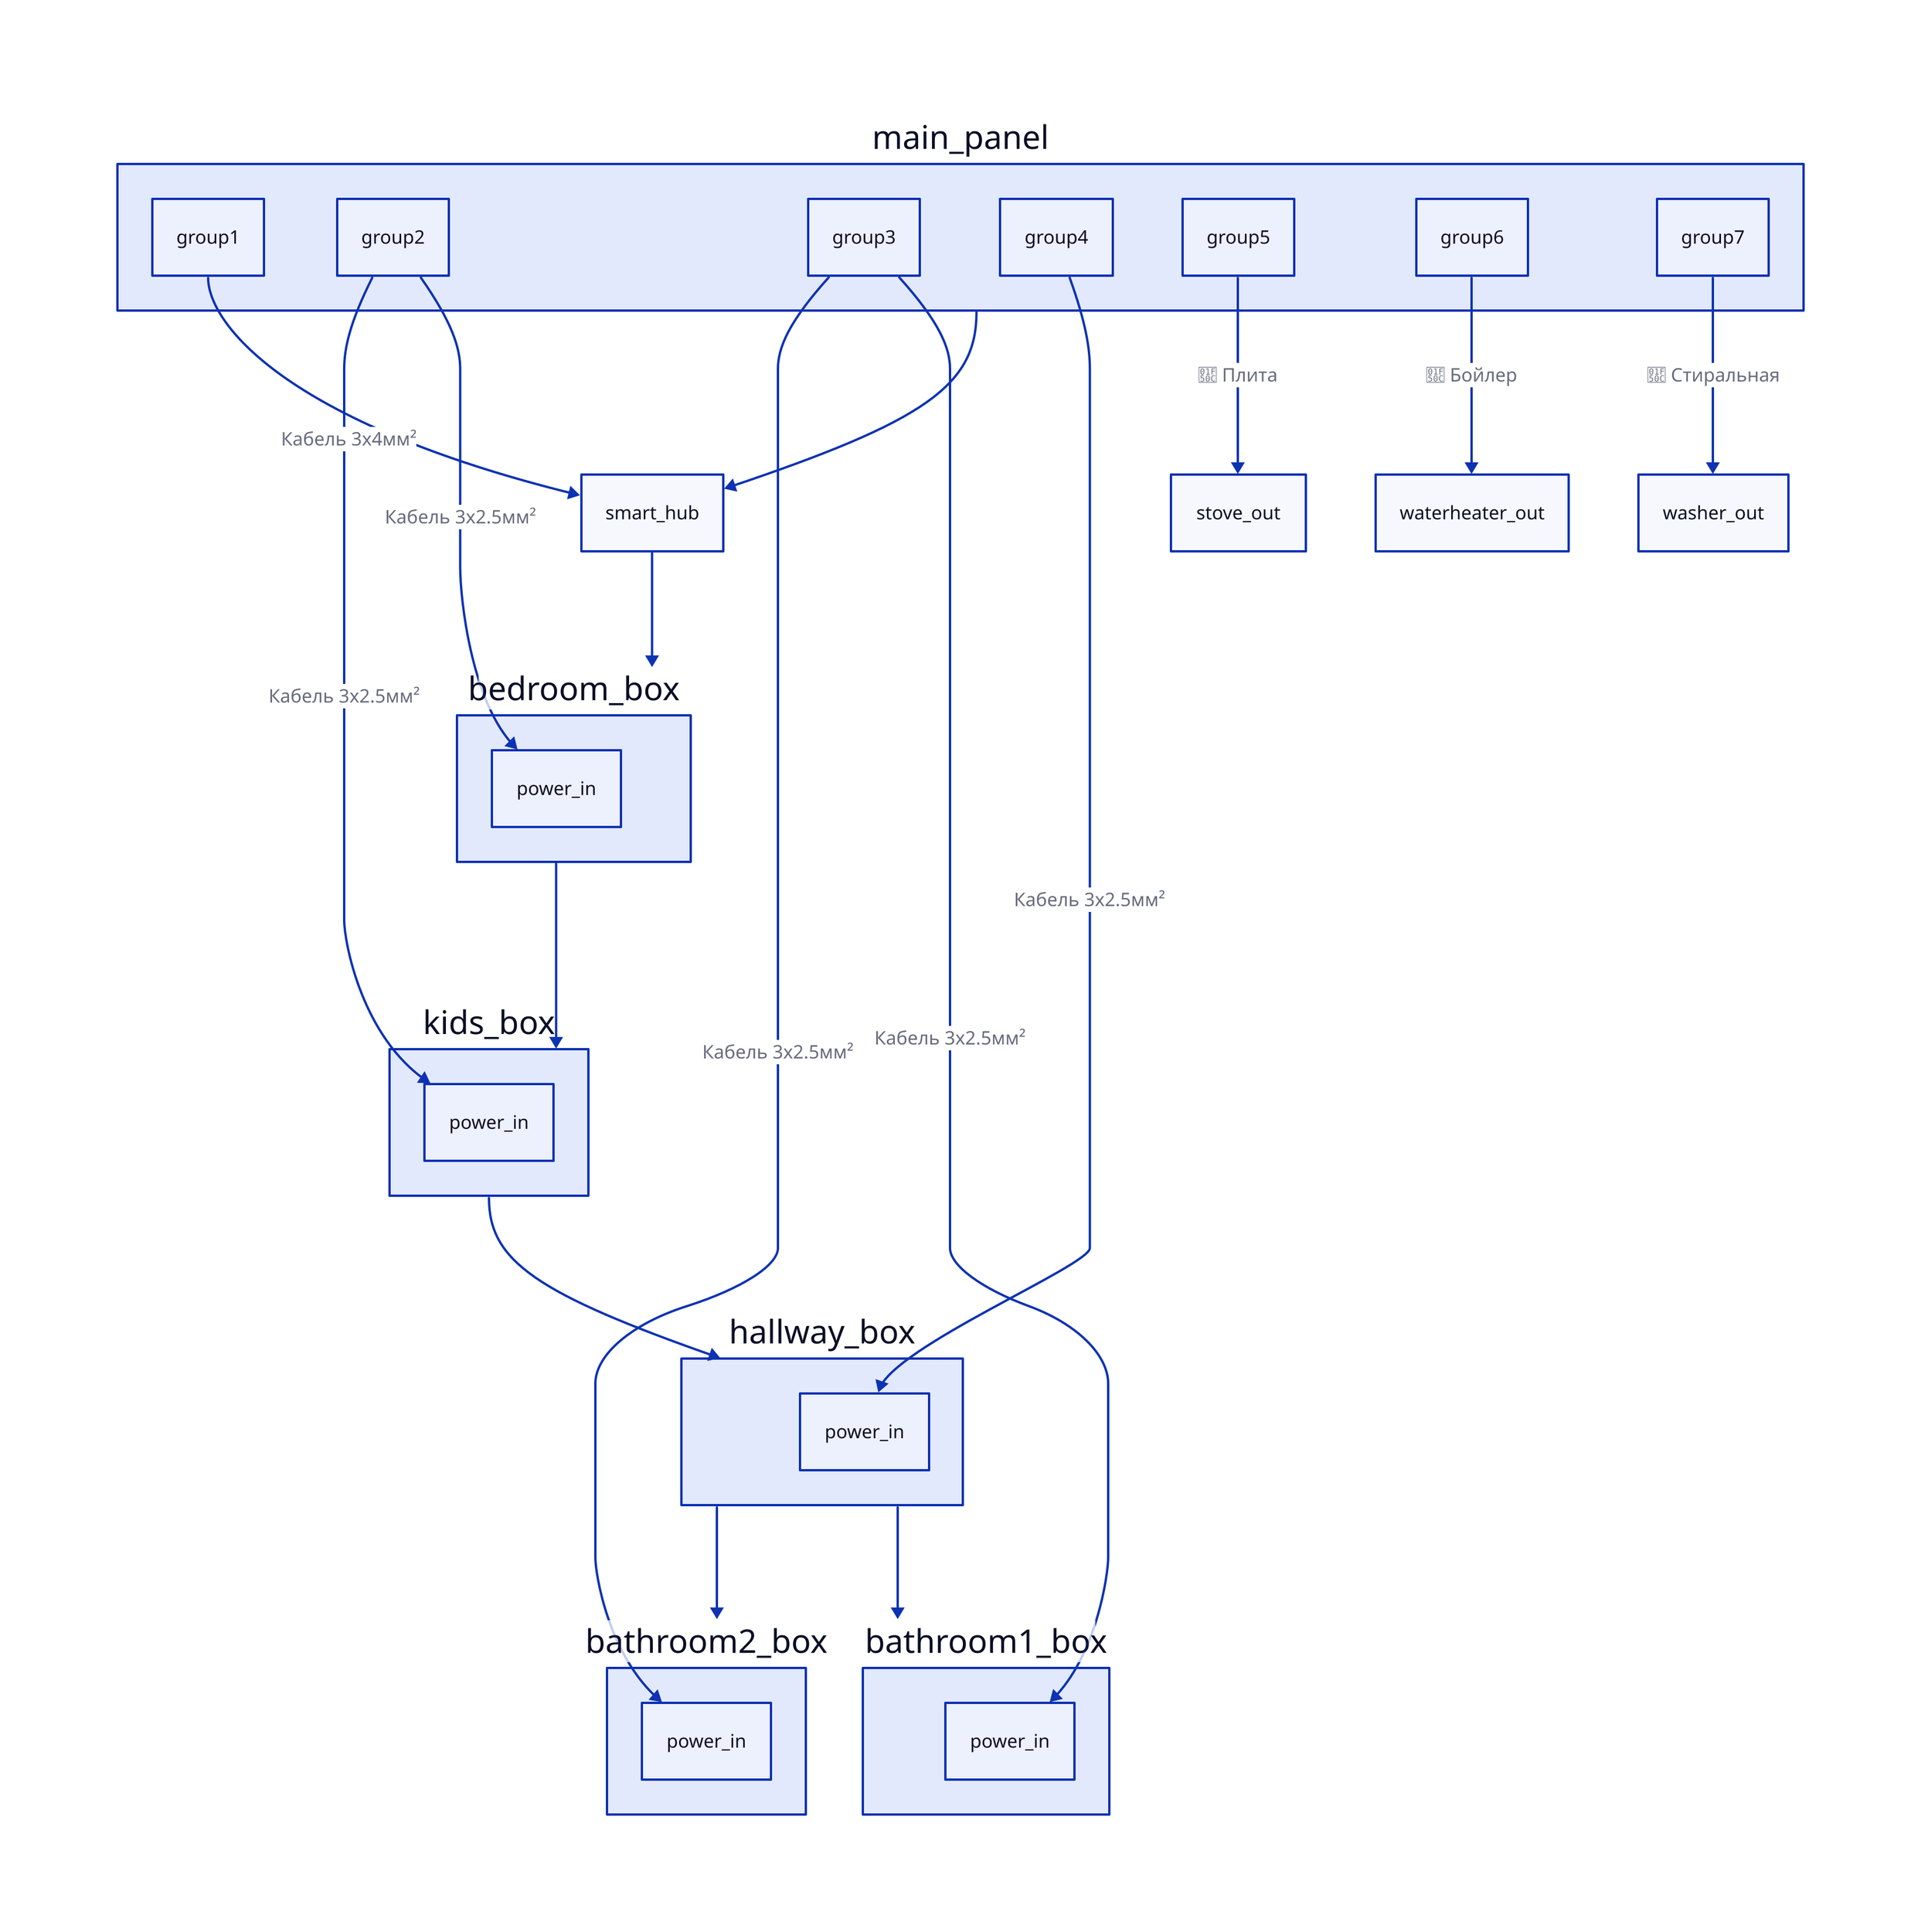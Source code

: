 # ПОДКЛЮЧЕНИЕ ОСНОВНОГО ЩИТА К УЗЛАМ
main_panel.group1 -> smart_hub: Кабель 3x4мм²
main_panel.group2 -> bedroom_box.power_in: Кабель 3x2.5мм²
main_panel.group2 -> kids_box.power_in: Кабель 3x2.5мм²
main_panel.group3 -> bathroom1_box.power_in: Кабель 3x2.5мм²
main_panel.group3 -> bathroom2_box.power_in: Кабель 3x2.5мм²
main_panel.group4 -> hallway_box.power_in: Кабель 3x2.5мм²

# ПРЯМЫЕ ПОДКЛЮЧЕНИЯ ИЗ ГЛАВНОГО ЩИТА
main_panel.group5 -> stove_out: 🔌 Плита
main_panel.group6 -> waterheater_out: 🔌 Бойлер
main_panel.group7 -> washer_out: 🔌 Стиральная

# РАСПОЛОЖЕНИЕ НА ПЛАНЕ
main_panel -> smart_hub
smart_hub -> bedroom_box
bedroom_box -> kids_box
kids_box -> hallway_box
hallway_box -> bathroom1_box
hallway_box -> bathroom2_box